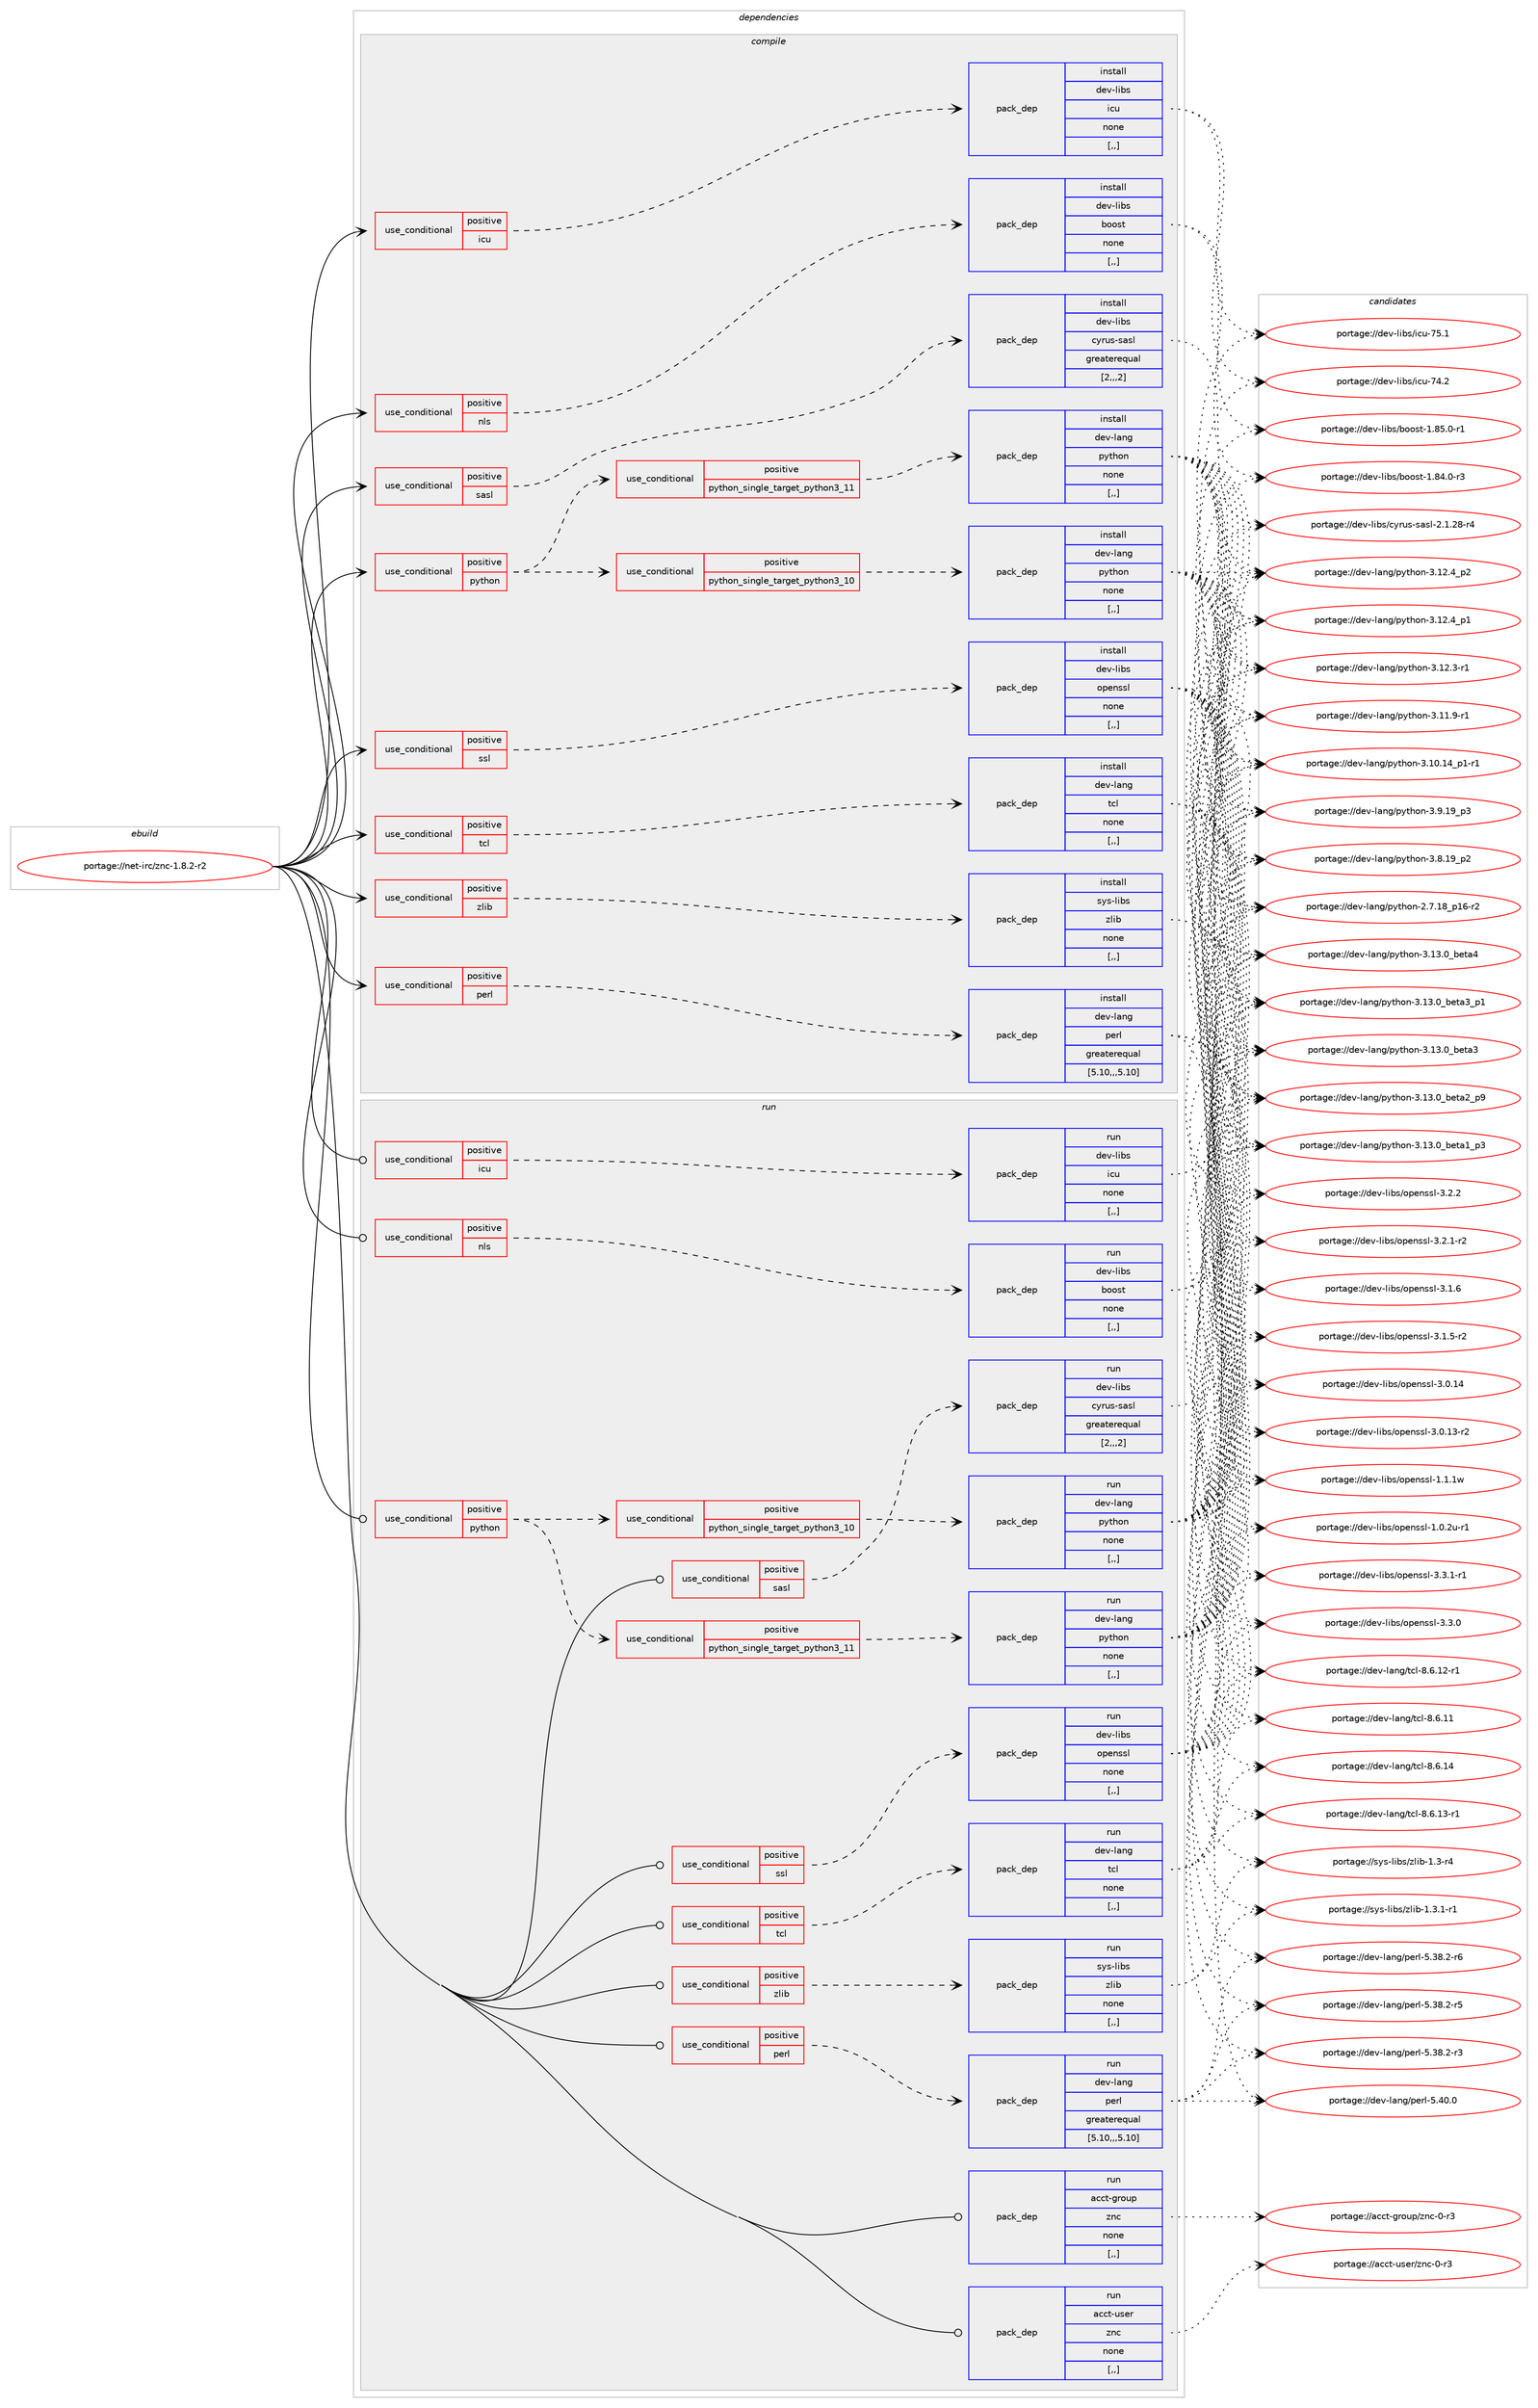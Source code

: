 digraph prolog {

# *************
# Graph options
# *************

newrank=true;
concentrate=true;
compound=true;
graph [rankdir=LR,fontname=Helvetica,fontsize=10,ranksep=1.5];#, ranksep=2.5, nodesep=0.2];
edge  [arrowhead=vee];
node  [fontname=Helvetica,fontsize=10];

# **********
# The ebuild
# **********

subgraph cluster_leftcol {
color=gray;
label=<<i>ebuild</i>>;
id [label="portage://net-irc/znc-1.8.2-r2", color=red, width=4, href="../net-irc/znc-1.8.2-r2.svg"];
}

# ****************
# The dependencies
# ****************

subgraph cluster_midcol {
color=gray;
label=<<i>dependencies</i>>;
subgraph cluster_compile {
fillcolor="#eeeeee";
style=filled;
label=<<i>compile</i>>;
subgraph cond93128 {
dependency357568 [label=<<TABLE BORDER="0" CELLBORDER="1" CELLSPACING="0" CELLPADDING="4"><TR><TD ROWSPAN="3" CELLPADDING="10">use_conditional</TD></TR><TR><TD>positive</TD></TR><TR><TD>icu</TD></TR></TABLE>>, shape=none, color=red];
subgraph pack261799 {
dependency357569 [label=<<TABLE BORDER="0" CELLBORDER="1" CELLSPACING="0" CELLPADDING="4" WIDTH="220"><TR><TD ROWSPAN="6" CELLPADDING="30">pack_dep</TD></TR><TR><TD WIDTH="110">install</TD></TR><TR><TD>dev-libs</TD></TR><TR><TD>icu</TD></TR><TR><TD>none</TD></TR><TR><TD>[,,]</TD></TR></TABLE>>, shape=none, color=blue];
}
dependency357568:e -> dependency357569:w [weight=20,style="dashed",arrowhead="vee"];
}
id:e -> dependency357568:w [weight=20,style="solid",arrowhead="vee"];
subgraph cond93129 {
dependency357570 [label=<<TABLE BORDER="0" CELLBORDER="1" CELLSPACING="0" CELLPADDING="4"><TR><TD ROWSPAN="3" CELLPADDING="10">use_conditional</TD></TR><TR><TD>positive</TD></TR><TR><TD>nls</TD></TR></TABLE>>, shape=none, color=red];
subgraph pack261800 {
dependency357571 [label=<<TABLE BORDER="0" CELLBORDER="1" CELLSPACING="0" CELLPADDING="4" WIDTH="220"><TR><TD ROWSPAN="6" CELLPADDING="30">pack_dep</TD></TR><TR><TD WIDTH="110">install</TD></TR><TR><TD>dev-libs</TD></TR><TR><TD>boost</TD></TR><TR><TD>none</TD></TR><TR><TD>[,,]</TD></TR></TABLE>>, shape=none, color=blue];
}
dependency357570:e -> dependency357571:w [weight=20,style="dashed",arrowhead="vee"];
}
id:e -> dependency357570:w [weight=20,style="solid",arrowhead="vee"];
subgraph cond93130 {
dependency357572 [label=<<TABLE BORDER="0" CELLBORDER="1" CELLSPACING="0" CELLPADDING="4"><TR><TD ROWSPAN="3" CELLPADDING="10">use_conditional</TD></TR><TR><TD>positive</TD></TR><TR><TD>perl</TD></TR></TABLE>>, shape=none, color=red];
subgraph pack261801 {
dependency357573 [label=<<TABLE BORDER="0" CELLBORDER="1" CELLSPACING="0" CELLPADDING="4" WIDTH="220"><TR><TD ROWSPAN="6" CELLPADDING="30">pack_dep</TD></TR><TR><TD WIDTH="110">install</TD></TR><TR><TD>dev-lang</TD></TR><TR><TD>perl</TD></TR><TR><TD>greaterequal</TD></TR><TR><TD>[5.10,,,5.10]</TD></TR></TABLE>>, shape=none, color=blue];
}
dependency357572:e -> dependency357573:w [weight=20,style="dashed",arrowhead="vee"];
}
id:e -> dependency357572:w [weight=20,style="solid",arrowhead="vee"];
subgraph cond93131 {
dependency357574 [label=<<TABLE BORDER="0" CELLBORDER="1" CELLSPACING="0" CELLPADDING="4"><TR><TD ROWSPAN="3" CELLPADDING="10">use_conditional</TD></TR><TR><TD>positive</TD></TR><TR><TD>python</TD></TR></TABLE>>, shape=none, color=red];
subgraph cond93132 {
dependency357575 [label=<<TABLE BORDER="0" CELLBORDER="1" CELLSPACING="0" CELLPADDING="4"><TR><TD ROWSPAN="3" CELLPADDING="10">use_conditional</TD></TR><TR><TD>positive</TD></TR><TR><TD>python_single_target_python3_10</TD></TR></TABLE>>, shape=none, color=red];
subgraph pack261802 {
dependency357576 [label=<<TABLE BORDER="0" CELLBORDER="1" CELLSPACING="0" CELLPADDING="4" WIDTH="220"><TR><TD ROWSPAN="6" CELLPADDING="30">pack_dep</TD></TR><TR><TD WIDTH="110">install</TD></TR><TR><TD>dev-lang</TD></TR><TR><TD>python</TD></TR><TR><TD>none</TD></TR><TR><TD>[,,]</TD></TR></TABLE>>, shape=none, color=blue];
}
dependency357575:e -> dependency357576:w [weight=20,style="dashed",arrowhead="vee"];
}
dependency357574:e -> dependency357575:w [weight=20,style="dashed",arrowhead="vee"];
subgraph cond93133 {
dependency357577 [label=<<TABLE BORDER="0" CELLBORDER="1" CELLSPACING="0" CELLPADDING="4"><TR><TD ROWSPAN="3" CELLPADDING="10">use_conditional</TD></TR><TR><TD>positive</TD></TR><TR><TD>python_single_target_python3_11</TD></TR></TABLE>>, shape=none, color=red];
subgraph pack261803 {
dependency357578 [label=<<TABLE BORDER="0" CELLBORDER="1" CELLSPACING="0" CELLPADDING="4" WIDTH="220"><TR><TD ROWSPAN="6" CELLPADDING="30">pack_dep</TD></TR><TR><TD WIDTH="110">install</TD></TR><TR><TD>dev-lang</TD></TR><TR><TD>python</TD></TR><TR><TD>none</TD></TR><TR><TD>[,,]</TD></TR></TABLE>>, shape=none, color=blue];
}
dependency357577:e -> dependency357578:w [weight=20,style="dashed",arrowhead="vee"];
}
dependency357574:e -> dependency357577:w [weight=20,style="dashed",arrowhead="vee"];
}
id:e -> dependency357574:w [weight=20,style="solid",arrowhead="vee"];
subgraph cond93134 {
dependency357579 [label=<<TABLE BORDER="0" CELLBORDER="1" CELLSPACING="0" CELLPADDING="4"><TR><TD ROWSPAN="3" CELLPADDING="10">use_conditional</TD></TR><TR><TD>positive</TD></TR><TR><TD>sasl</TD></TR></TABLE>>, shape=none, color=red];
subgraph pack261804 {
dependency357580 [label=<<TABLE BORDER="0" CELLBORDER="1" CELLSPACING="0" CELLPADDING="4" WIDTH="220"><TR><TD ROWSPAN="6" CELLPADDING="30">pack_dep</TD></TR><TR><TD WIDTH="110">install</TD></TR><TR><TD>dev-libs</TD></TR><TR><TD>cyrus-sasl</TD></TR><TR><TD>greaterequal</TD></TR><TR><TD>[2,,,2]</TD></TR></TABLE>>, shape=none, color=blue];
}
dependency357579:e -> dependency357580:w [weight=20,style="dashed",arrowhead="vee"];
}
id:e -> dependency357579:w [weight=20,style="solid",arrowhead="vee"];
subgraph cond93135 {
dependency357581 [label=<<TABLE BORDER="0" CELLBORDER="1" CELLSPACING="0" CELLPADDING="4"><TR><TD ROWSPAN="3" CELLPADDING="10">use_conditional</TD></TR><TR><TD>positive</TD></TR><TR><TD>ssl</TD></TR></TABLE>>, shape=none, color=red];
subgraph pack261805 {
dependency357582 [label=<<TABLE BORDER="0" CELLBORDER="1" CELLSPACING="0" CELLPADDING="4" WIDTH="220"><TR><TD ROWSPAN="6" CELLPADDING="30">pack_dep</TD></TR><TR><TD WIDTH="110">install</TD></TR><TR><TD>dev-libs</TD></TR><TR><TD>openssl</TD></TR><TR><TD>none</TD></TR><TR><TD>[,,]</TD></TR></TABLE>>, shape=none, color=blue];
}
dependency357581:e -> dependency357582:w [weight=20,style="dashed",arrowhead="vee"];
}
id:e -> dependency357581:w [weight=20,style="solid",arrowhead="vee"];
subgraph cond93136 {
dependency357583 [label=<<TABLE BORDER="0" CELLBORDER="1" CELLSPACING="0" CELLPADDING="4"><TR><TD ROWSPAN="3" CELLPADDING="10">use_conditional</TD></TR><TR><TD>positive</TD></TR><TR><TD>tcl</TD></TR></TABLE>>, shape=none, color=red];
subgraph pack261806 {
dependency357584 [label=<<TABLE BORDER="0" CELLBORDER="1" CELLSPACING="0" CELLPADDING="4" WIDTH="220"><TR><TD ROWSPAN="6" CELLPADDING="30">pack_dep</TD></TR><TR><TD WIDTH="110">install</TD></TR><TR><TD>dev-lang</TD></TR><TR><TD>tcl</TD></TR><TR><TD>none</TD></TR><TR><TD>[,,]</TD></TR></TABLE>>, shape=none, color=blue];
}
dependency357583:e -> dependency357584:w [weight=20,style="dashed",arrowhead="vee"];
}
id:e -> dependency357583:w [weight=20,style="solid",arrowhead="vee"];
subgraph cond93137 {
dependency357585 [label=<<TABLE BORDER="0" CELLBORDER="1" CELLSPACING="0" CELLPADDING="4"><TR><TD ROWSPAN="3" CELLPADDING="10">use_conditional</TD></TR><TR><TD>positive</TD></TR><TR><TD>zlib</TD></TR></TABLE>>, shape=none, color=red];
subgraph pack261807 {
dependency357586 [label=<<TABLE BORDER="0" CELLBORDER="1" CELLSPACING="0" CELLPADDING="4" WIDTH="220"><TR><TD ROWSPAN="6" CELLPADDING="30">pack_dep</TD></TR><TR><TD WIDTH="110">install</TD></TR><TR><TD>sys-libs</TD></TR><TR><TD>zlib</TD></TR><TR><TD>none</TD></TR><TR><TD>[,,]</TD></TR></TABLE>>, shape=none, color=blue];
}
dependency357585:e -> dependency357586:w [weight=20,style="dashed",arrowhead="vee"];
}
id:e -> dependency357585:w [weight=20,style="solid",arrowhead="vee"];
}
subgraph cluster_compileandrun {
fillcolor="#eeeeee";
style=filled;
label=<<i>compile and run</i>>;
}
subgraph cluster_run {
fillcolor="#eeeeee";
style=filled;
label=<<i>run</i>>;
subgraph cond93138 {
dependency357587 [label=<<TABLE BORDER="0" CELLBORDER="1" CELLSPACING="0" CELLPADDING="4"><TR><TD ROWSPAN="3" CELLPADDING="10">use_conditional</TD></TR><TR><TD>positive</TD></TR><TR><TD>icu</TD></TR></TABLE>>, shape=none, color=red];
subgraph pack261808 {
dependency357588 [label=<<TABLE BORDER="0" CELLBORDER="1" CELLSPACING="0" CELLPADDING="4" WIDTH="220"><TR><TD ROWSPAN="6" CELLPADDING="30">pack_dep</TD></TR><TR><TD WIDTH="110">run</TD></TR><TR><TD>dev-libs</TD></TR><TR><TD>icu</TD></TR><TR><TD>none</TD></TR><TR><TD>[,,]</TD></TR></TABLE>>, shape=none, color=blue];
}
dependency357587:e -> dependency357588:w [weight=20,style="dashed",arrowhead="vee"];
}
id:e -> dependency357587:w [weight=20,style="solid",arrowhead="odot"];
subgraph cond93139 {
dependency357589 [label=<<TABLE BORDER="0" CELLBORDER="1" CELLSPACING="0" CELLPADDING="4"><TR><TD ROWSPAN="3" CELLPADDING="10">use_conditional</TD></TR><TR><TD>positive</TD></TR><TR><TD>nls</TD></TR></TABLE>>, shape=none, color=red];
subgraph pack261809 {
dependency357590 [label=<<TABLE BORDER="0" CELLBORDER="1" CELLSPACING="0" CELLPADDING="4" WIDTH="220"><TR><TD ROWSPAN="6" CELLPADDING="30">pack_dep</TD></TR><TR><TD WIDTH="110">run</TD></TR><TR><TD>dev-libs</TD></TR><TR><TD>boost</TD></TR><TR><TD>none</TD></TR><TR><TD>[,,]</TD></TR></TABLE>>, shape=none, color=blue];
}
dependency357589:e -> dependency357590:w [weight=20,style="dashed",arrowhead="vee"];
}
id:e -> dependency357589:w [weight=20,style="solid",arrowhead="odot"];
subgraph cond93140 {
dependency357591 [label=<<TABLE BORDER="0" CELLBORDER="1" CELLSPACING="0" CELLPADDING="4"><TR><TD ROWSPAN="3" CELLPADDING="10">use_conditional</TD></TR><TR><TD>positive</TD></TR><TR><TD>perl</TD></TR></TABLE>>, shape=none, color=red];
subgraph pack261810 {
dependency357592 [label=<<TABLE BORDER="0" CELLBORDER="1" CELLSPACING="0" CELLPADDING="4" WIDTH="220"><TR><TD ROWSPAN="6" CELLPADDING="30">pack_dep</TD></TR><TR><TD WIDTH="110">run</TD></TR><TR><TD>dev-lang</TD></TR><TR><TD>perl</TD></TR><TR><TD>greaterequal</TD></TR><TR><TD>[5.10,,,5.10]</TD></TR></TABLE>>, shape=none, color=blue];
}
dependency357591:e -> dependency357592:w [weight=20,style="dashed",arrowhead="vee"];
}
id:e -> dependency357591:w [weight=20,style="solid",arrowhead="odot"];
subgraph cond93141 {
dependency357593 [label=<<TABLE BORDER="0" CELLBORDER="1" CELLSPACING="0" CELLPADDING="4"><TR><TD ROWSPAN="3" CELLPADDING="10">use_conditional</TD></TR><TR><TD>positive</TD></TR><TR><TD>python</TD></TR></TABLE>>, shape=none, color=red];
subgraph cond93142 {
dependency357594 [label=<<TABLE BORDER="0" CELLBORDER="1" CELLSPACING="0" CELLPADDING="4"><TR><TD ROWSPAN="3" CELLPADDING="10">use_conditional</TD></TR><TR><TD>positive</TD></TR><TR><TD>python_single_target_python3_10</TD></TR></TABLE>>, shape=none, color=red];
subgraph pack261811 {
dependency357595 [label=<<TABLE BORDER="0" CELLBORDER="1" CELLSPACING="0" CELLPADDING="4" WIDTH="220"><TR><TD ROWSPAN="6" CELLPADDING="30">pack_dep</TD></TR><TR><TD WIDTH="110">run</TD></TR><TR><TD>dev-lang</TD></TR><TR><TD>python</TD></TR><TR><TD>none</TD></TR><TR><TD>[,,]</TD></TR></TABLE>>, shape=none, color=blue];
}
dependency357594:e -> dependency357595:w [weight=20,style="dashed",arrowhead="vee"];
}
dependency357593:e -> dependency357594:w [weight=20,style="dashed",arrowhead="vee"];
subgraph cond93143 {
dependency357596 [label=<<TABLE BORDER="0" CELLBORDER="1" CELLSPACING="0" CELLPADDING="4"><TR><TD ROWSPAN="3" CELLPADDING="10">use_conditional</TD></TR><TR><TD>positive</TD></TR><TR><TD>python_single_target_python3_11</TD></TR></TABLE>>, shape=none, color=red];
subgraph pack261812 {
dependency357597 [label=<<TABLE BORDER="0" CELLBORDER="1" CELLSPACING="0" CELLPADDING="4" WIDTH="220"><TR><TD ROWSPAN="6" CELLPADDING="30">pack_dep</TD></TR><TR><TD WIDTH="110">run</TD></TR><TR><TD>dev-lang</TD></TR><TR><TD>python</TD></TR><TR><TD>none</TD></TR><TR><TD>[,,]</TD></TR></TABLE>>, shape=none, color=blue];
}
dependency357596:e -> dependency357597:w [weight=20,style="dashed",arrowhead="vee"];
}
dependency357593:e -> dependency357596:w [weight=20,style="dashed",arrowhead="vee"];
}
id:e -> dependency357593:w [weight=20,style="solid",arrowhead="odot"];
subgraph cond93144 {
dependency357598 [label=<<TABLE BORDER="0" CELLBORDER="1" CELLSPACING="0" CELLPADDING="4"><TR><TD ROWSPAN="3" CELLPADDING="10">use_conditional</TD></TR><TR><TD>positive</TD></TR><TR><TD>sasl</TD></TR></TABLE>>, shape=none, color=red];
subgraph pack261813 {
dependency357599 [label=<<TABLE BORDER="0" CELLBORDER="1" CELLSPACING="0" CELLPADDING="4" WIDTH="220"><TR><TD ROWSPAN="6" CELLPADDING="30">pack_dep</TD></TR><TR><TD WIDTH="110">run</TD></TR><TR><TD>dev-libs</TD></TR><TR><TD>cyrus-sasl</TD></TR><TR><TD>greaterequal</TD></TR><TR><TD>[2,,,2]</TD></TR></TABLE>>, shape=none, color=blue];
}
dependency357598:e -> dependency357599:w [weight=20,style="dashed",arrowhead="vee"];
}
id:e -> dependency357598:w [weight=20,style="solid",arrowhead="odot"];
subgraph cond93145 {
dependency357600 [label=<<TABLE BORDER="0" CELLBORDER="1" CELLSPACING="0" CELLPADDING="4"><TR><TD ROWSPAN="3" CELLPADDING="10">use_conditional</TD></TR><TR><TD>positive</TD></TR><TR><TD>ssl</TD></TR></TABLE>>, shape=none, color=red];
subgraph pack261814 {
dependency357601 [label=<<TABLE BORDER="0" CELLBORDER="1" CELLSPACING="0" CELLPADDING="4" WIDTH="220"><TR><TD ROWSPAN="6" CELLPADDING="30">pack_dep</TD></TR><TR><TD WIDTH="110">run</TD></TR><TR><TD>dev-libs</TD></TR><TR><TD>openssl</TD></TR><TR><TD>none</TD></TR><TR><TD>[,,]</TD></TR></TABLE>>, shape=none, color=blue];
}
dependency357600:e -> dependency357601:w [weight=20,style="dashed",arrowhead="vee"];
}
id:e -> dependency357600:w [weight=20,style="solid",arrowhead="odot"];
subgraph cond93146 {
dependency357602 [label=<<TABLE BORDER="0" CELLBORDER="1" CELLSPACING="0" CELLPADDING="4"><TR><TD ROWSPAN="3" CELLPADDING="10">use_conditional</TD></TR><TR><TD>positive</TD></TR><TR><TD>tcl</TD></TR></TABLE>>, shape=none, color=red];
subgraph pack261815 {
dependency357603 [label=<<TABLE BORDER="0" CELLBORDER="1" CELLSPACING="0" CELLPADDING="4" WIDTH="220"><TR><TD ROWSPAN="6" CELLPADDING="30">pack_dep</TD></TR><TR><TD WIDTH="110">run</TD></TR><TR><TD>dev-lang</TD></TR><TR><TD>tcl</TD></TR><TR><TD>none</TD></TR><TR><TD>[,,]</TD></TR></TABLE>>, shape=none, color=blue];
}
dependency357602:e -> dependency357603:w [weight=20,style="dashed",arrowhead="vee"];
}
id:e -> dependency357602:w [weight=20,style="solid",arrowhead="odot"];
subgraph cond93147 {
dependency357604 [label=<<TABLE BORDER="0" CELLBORDER="1" CELLSPACING="0" CELLPADDING="4"><TR><TD ROWSPAN="3" CELLPADDING="10">use_conditional</TD></TR><TR><TD>positive</TD></TR><TR><TD>zlib</TD></TR></TABLE>>, shape=none, color=red];
subgraph pack261816 {
dependency357605 [label=<<TABLE BORDER="0" CELLBORDER="1" CELLSPACING="0" CELLPADDING="4" WIDTH="220"><TR><TD ROWSPAN="6" CELLPADDING="30">pack_dep</TD></TR><TR><TD WIDTH="110">run</TD></TR><TR><TD>sys-libs</TD></TR><TR><TD>zlib</TD></TR><TR><TD>none</TD></TR><TR><TD>[,,]</TD></TR></TABLE>>, shape=none, color=blue];
}
dependency357604:e -> dependency357605:w [weight=20,style="dashed",arrowhead="vee"];
}
id:e -> dependency357604:w [weight=20,style="solid",arrowhead="odot"];
subgraph pack261817 {
dependency357606 [label=<<TABLE BORDER="0" CELLBORDER="1" CELLSPACING="0" CELLPADDING="4" WIDTH="220"><TR><TD ROWSPAN="6" CELLPADDING="30">pack_dep</TD></TR><TR><TD WIDTH="110">run</TD></TR><TR><TD>acct-group</TD></TR><TR><TD>znc</TD></TR><TR><TD>none</TD></TR><TR><TD>[,,]</TD></TR></TABLE>>, shape=none, color=blue];
}
id:e -> dependency357606:w [weight=20,style="solid",arrowhead="odot"];
subgraph pack261818 {
dependency357607 [label=<<TABLE BORDER="0" CELLBORDER="1" CELLSPACING="0" CELLPADDING="4" WIDTH="220"><TR><TD ROWSPAN="6" CELLPADDING="30">pack_dep</TD></TR><TR><TD WIDTH="110">run</TD></TR><TR><TD>acct-user</TD></TR><TR><TD>znc</TD></TR><TR><TD>none</TD></TR><TR><TD>[,,]</TD></TR></TABLE>>, shape=none, color=blue];
}
id:e -> dependency357607:w [weight=20,style="solid",arrowhead="odot"];
}
}

# **************
# The candidates
# **************

subgraph cluster_choices {
rank=same;
color=gray;
label=<<i>candidates</i>>;

subgraph choice261799 {
color=black;
nodesep=1;
choice100101118451081059811547105991174555534649 [label="portage://dev-libs/icu-75.1", color=red, width=4,href="../dev-libs/icu-75.1.svg"];
choice100101118451081059811547105991174555524650 [label="portage://dev-libs/icu-74.2", color=red, width=4,href="../dev-libs/icu-74.2.svg"];
dependency357569:e -> choice100101118451081059811547105991174555534649:w [style=dotted,weight="100"];
dependency357569:e -> choice100101118451081059811547105991174555524650:w [style=dotted,weight="100"];
}
subgraph choice261800 {
color=black;
nodesep=1;
choice10010111845108105981154798111111115116454946565346484511449 [label="portage://dev-libs/boost-1.85.0-r1", color=red, width=4,href="../dev-libs/boost-1.85.0-r1.svg"];
choice10010111845108105981154798111111115116454946565246484511451 [label="portage://dev-libs/boost-1.84.0-r3", color=red, width=4,href="../dev-libs/boost-1.84.0-r3.svg"];
dependency357571:e -> choice10010111845108105981154798111111115116454946565346484511449:w [style=dotted,weight="100"];
dependency357571:e -> choice10010111845108105981154798111111115116454946565246484511451:w [style=dotted,weight="100"];
}
subgraph choice261801 {
color=black;
nodesep=1;
choice10010111845108971101034711210111410845534652484648 [label="portage://dev-lang/perl-5.40.0", color=red, width=4,href="../dev-lang/perl-5.40.0.svg"];
choice100101118451089711010347112101114108455346515646504511454 [label="portage://dev-lang/perl-5.38.2-r6", color=red, width=4,href="../dev-lang/perl-5.38.2-r6.svg"];
choice100101118451089711010347112101114108455346515646504511453 [label="portage://dev-lang/perl-5.38.2-r5", color=red, width=4,href="../dev-lang/perl-5.38.2-r5.svg"];
choice100101118451089711010347112101114108455346515646504511451 [label="portage://dev-lang/perl-5.38.2-r3", color=red, width=4,href="../dev-lang/perl-5.38.2-r3.svg"];
dependency357573:e -> choice10010111845108971101034711210111410845534652484648:w [style=dotted,weight="100"];
dependency357573:e -> choice100101118451089711010347112101114108455346515646504511454:w [style=dotted,weight="100"];
dependency357573:e -> choice100101118451089711010347112101114108455346515646504511453:w [style=dotted,weight="100"];
dependency357573:e -> choice100101118451089711010347112101114108455346515646504511451:w [style=dotted,weight="100"];
}
subgraph choice261802 {
color=black;
nodesep=1;
choice1001011184510897110103471121211161041111104551464951464895981011169752 [label="portage://dev-lang/python-3.13.0_beta4", color=red, width=4,href="../dev-lang/python-3.13.0_beta4.svg"];
choice10010111845108971101034711212111610411111045514649514648959810111697519511249 [label="portage://dev-lang/python-3.13.0_beta3_p1", color=red, width=4,href="../dev-lang/python-3.13.0_beta3_p1.svg"];
choice1001011184510897110103471121211161041111104551464951464895981011169751 [label="portage://dev-lang/python-3.13.0_beta3", color=red, width=4,href="../dev-lang/python-3.13.0_beta3.svg"];
choice10010111845108971101034711212111610411111045514649514648959810111697509511257 [label="portage://dev-lang/python-3.13.0_beta2_p9", color=red, width=4,href="../dev-lang/python-3.13.0_beta2_p9.svg"];
choice10010111845108971101034711212111610411111045514649514648959810111697499511251 [label="portage://dev-lang/python-3.13.0_beta1_p3", color=red, width=4,href="../dev-lang/python-3.13.0_beta1_p3.svg"];
choice100101118451089711010347112121116104111110455146495046529511250 [label="portage://dev-lang/python-3.12.4_p2", color=red, width=4,href="../dev-lang/python-3.12.4_p2.svg"];
choice100101118451089711010347112121116104111110455146495046529511249 [label="portage://dev-lang/python-3.12.4_p1", color=red, width=4,href="../dev-lang/python-3.12.4_p1.svg"];
choice100101118451089711010347112121116104111110455146495046514511449 [label="portage://dev-lang/python-3.12.3-r1", color=red, width=4,href="../dev-lang/python-3.12.3-r1.svg"];
choice100101118451089711010347112121116104111110455146494946574511449 [label="portage://dev-lang/python-3.11.9-r1", color=red, width=4,href="../dev-lang/python-3.11.9-r1.svg"];
choice100101118451089711010347112121116104111110455146494846495295112494511449 [label="portage://dev-lang/python-3.10.14_p1-r1", color=red, width=4,href="../dev-lang/python-3.10.14_p1-r1.svg"];
choice100101118451089711010347112121116104111110455146574649579511251 [label="portage://dev-lang/python-3.9.19_p3", color=red, width=4,href="../dev-lang/python-3.9.19_p3.svg"];
choice100101118451089711010347112121116104111110455146564649579511250 [label="portage://dev-lang/python-3.8.19_p2", color=red, width=4,href="../dev-lang/python-3.8.19_p2.svg"];
choice100101118451089711010347112121116104111110455046554649569511249544511450 [label="portage://dev-lang/python-2.7.18_p16-r2", color=red, width=4,href="../dev-lang/python-2.7.18_p16-r2.svg"];
dependency357576:e -> choice1001011184510897110103471121211161041111104551464951464895981011169752:w [style=dotted,weight="100"];
dependency357576:e -> choice10010111845108971101034711212111610411111045514649514648959810111697519511249:w [style=dotted,weight="100"];
dependency357576:e -> choice1001011184510897110103471121211161041111104551464951464895981011169751:w [style=dotted,weight="100"];
dependency357576:e -> choice10010111845108971101034711212111610411111045514649514648959810111697509511257:w [style=dotted,weight="100"];
dependency357576:e -> choice10010111845108971101034711212111610411111045514649514648959810111697499511251:w [style=dotted,weight="100"];
dependency357576:e -> choice100101118451089711010347112121116104111110455146495046529511250:w [style=dotted,weight="100"];
dependency357576:e -> choice100101118451089711010347112121116104111110455146495046529511249:w [style=dotted,weight="100"];
dependency357576:e -> choice100101118451089711010347112121116104111110455146495046514511449:w [style=dotted,weight="100"];
dependency357576:e -> choice100101118451089711010347112121116104111110455146494946574511449:w [style=dotted,weight="100"];
dependency357576:e -> choice100101118451089711010347112121116104111110455146494846495295112494511449:w [style=dotted,weight="100"];
dependency357576:e -> choice100101118451089711010347112121116104111110455146574649579511251:w [style=dotted,weight="100"];
dependency357576:e -> choice100101118451089711010347112121116104111110455146564649579511250:w [style=dotted,weight="100"];
dependency357576:e -> choice100101118451089711010347112121116104111110455046554649569511249544511450:w [style=dotted,weight="100"];
}
subgraph choice261803 {
color=black;
nodesep=1;
choice1001011184510897110103471121211161041111104551464951464895981011169752 [label="portage://dev-lang/python-3.13.0_beta4", color=red, width=4,href="../dev-lang/python-3.13.0_beta4.svg"];
choice10010111845108971101034711212111610411111045514649514648959810111697519511249 [label="portage://dev-lang/python-3.13.0_beta3_p1", color=red, width=4,href="../dev-lang/python-3.13.0_beta3_p1.svg"];
choice1001011184510897110103471121211161041111104551464951464895981011169751 [label="portage://dev-lang/python-3.13.0_beta3", color=red, width=4,href="../dev-lang/python-3.13.0_beta3.svg"];
choice10010111845108971101034711212111610411111045514649514648959810111697509511257 [label="portage://dev-lang/python-3.13.0_beta2_p9", color=red, width=4,href="../dev-lang/python-3.13.0_beta2_p9.svg"];
choice10010111845108971101034711212111610411111045514649514648959810111697499511251 [label="portage://dev-lang/python-3.13.0_beta1_p3", color=red, width=4,href="../dev-lang/python-3.13.0_beta1_p3.svg"];
choice100101118451089711010347112121116104111110455146495046529511250 [label="portage://dev-lang/python-3.12.4_p2", color=red, width=4,href="../dev-lang/python-3.12.4_p2.svg"];
choice100101118451089711010347112121116104111110455146495046529511249 [label="portage://dev-lang/python-3.12.4_p1", color=red, width=4,href="../dev-lang/python-3.12.4_p1.svg"];
choice100101118451089711010347112121116104111110455146495046514511449 [label="portage://dev-lang/python-3.12.3-r1", color=red, width=4,href="../dev-lang/python-3.12.3-r1.svg"];
choice100101118451089711010347112121116104111110455146494946574511449 [label="portage://dev-lang/python-3.11.9-r1", color=red, width=4,href="../dev-lang/python-3.11.9-r1.svg"];
choice100101118451089711010347112121116104111110455146494846495295112494511449 [label="portage://dev-lang/python-3.10.14_p1-r1", color=red, width=4,href="../dev-lang/python-3.10.14_p1-r1.svg"];
choice100101118451089711010347112121116104111110455146574649579511251 [label="portage://dev-lang/python-3.9.19_p3", color=red, width=4,href="../dev-lang/python-3.9.19_p3.svg"];
choice100101118451089711010347112121116104111110455146564649579511250 [label="portage://dev-lang/python-3.8.19_p2", color=red, width=4,href="../dev-lang/python-3.8.19_p2.svg"];
choice100101118451089711010347112121116104111110455046554649569511249544511450 [label="portage://dev-lang/python-2.7.18_p16-r2", color=red, width=4,href="../dev-lang/python-2.7.18_p16-r2.svg"];
dependency357578:e -> choice1001011184510897110103471121211161041111104551464951464895981011169752:w [style=dotted,weight="100"];
dependency357578:e -> choice10010111845108971101034711212111610411111045514649514648959810111697519511249:w [style=dotted,weight="100"];
dependency357578:e -> choice1001011184510897110103471121211161041111104551464951464895981011169751:w [style=dotted,weight="100"];
dependency357578:e -> choice10010111845108971101034711212111610411111045514649514648959810111697509511257:w [style=dotted,weight="100"];
dependency357578:e -> choice10010111845108971101034711212111610411111045514649514648959810111697499511251:w [style=dotted,weight="100"];
dependency357578:e -> choice100101118451089711010347112121116104111110455146495046529511250:w [style=dotted,weight="100"];
dependency357578:e -> choice100101118451089711010347112121116104111110455146495046529511249:w [style=dotted,weight="100"];
dependency357578:e -> choice100101118451089711010347112121116104111110455146495046514511449:w [style=dotted,weight="100"];
dependency357578:e -> choice100101118451089711010347112121116104111110455146494946574511449:w [style=dotted,weight="100"];
dependency357578:e -> choice100101118451089711010347112121116104111110455146494846495295112494511449:w [style=dotted,weight="100"];
dependency357578:e -> choice100101118451089711010347112121116104111110455146574649579511251:w [style=dotted,weight="100"];
dependency357578:e -> choice100101118451089711010347112121116104111110455146564649579511250:w [style=dotted,weight="100"];
dependency357578:e -> choice100101118451089711010347112121116104111110455046554649569511249544511450:w [style=dotted,weight="100"];
}
subgraph choice261804 {
color=black;
nodesep=1;
choice100101118451081059811547991211141171154511597115108455046494650564511452 [label="portage://dev-libs/cyrus-sasl-2.1.28-r4", color=red, width=4,href="../dev-libs/cyrus-sasl-2.1.28-r4.svg"];
dependency357580:e -> choice100101118451081059811547991211141171154511597115108455046494650564511452:w [style=dotted,weight="100"];
}
subgraph choice261805 {
color=black;
nodesep=1;
choice1001011184510810598115471111121011101151151084551465146494511449 [label="portage://dev-libs/openssl-3.3.1-r1", color=red, width=4,href="../dev-libs/openssl-3.3.1-r1.svg"];
choice100101118451081059811547111112101110115115108455146514648 [label="portage://dev-libs/openssl-3.3.0", color=red, width=4,href="../dev-libs/openssl-3.3.0.svg"];
choice100101118451081059811547111112101110115115108455146504650 [label="portage://dev-libs/openssl-3.2.2", color=red, width=4,href="../dev-libs/openssl-3.2.2.svg"];
choice1001011184510810598115471111121011101151151084551465046494511450 [label="portage://dev-libs/openssl-3.2.1-r2", color=red, width=4,href="../dev-libs/openssl-3.2.1-r2.svg"];
choice100101118451081059811547111112101110115115108455146494654 [label="portage://dev-libs/openssl-3.1.6", color=red, width=4,href="../dev-libs/openssl-3.1.6.svg"];
choice1001011184510810598115471111121011101151151084551464946534511450 [label="portage://dev-libs/openssl-3.1.5-r2", color=red, width=4,href="../dev-libs/openssl-3.1.5-r2.svg"];
choice10010111845108105981154711111210111011511510845514648464952 [label="portage://dev-libs/openssl-3.0.14", color=red, width=4,href="../dev-libs/openssl-3.0.14.svg"];
choice100101118451081059811547111112101110115115108455146484649514511450 [label="portage://dev-libs/openssl-3.0.13-r2", color=red, width=4,href="../dev-libs/openssl-3.0.13-r2.svg"];
choice100101118451081059811547111112101110115115108454946494649119 [label="portage://dev-libs/openssl-1.1.1w", color=red, width=4,href="../dev-libs/openssl-1.1.1w.svg"];
choice1001011184510810598115471111121011101151151084549464846501174511449 [label="portage://dev-libs/openssl-1.0.2u-r1", color=red, width=4,href="../dev-libs/openssl-1.0.2u-r1.svg"];
dependency357582:e -> choice1001011184510810598115471111121011101151151084551465146494511449:w [style=dotted,weight="100"];
dependency357582:e -> choice100101118451081059811547111112101110115115108455146514648:w [style=dotted,weight="100"];
dependency357582:e -> choice100101118451081059811547111112101110115115108455146504650:w [style=dotted,weight="100"];
dependency357582:e -> choice1001011184510810598115471111121011101151151084551465046494511450:w [style=dotted,weight="100"];
dependency357582:e -> choice100101118451081059811547111112101110115115108455146494654:w [style=dotted,weight="100"];
dependency357582:e -> choice1001011184510810598115471111121011101151151084551464946534511450:w [style=dotted,weight="100"];
dependency357582:e -> choice10010111845108105981154711111210111011511510845514648464952:w [style=dotted,weight="100"];
dependency357582:e -> choice100101118451081059811547111112101110115115108455146484649514511450:w [style=dotted,weight="100"];
dependency357582:e -> choice100101118451081059811547111112101110115115108454946494649119:w [style=dotted,weight="100"];
dependency357582:e -> choice1001011184510810598115471111121011101151151084549464846501174511449:w [style=dotted,weight="100"];
}
subgraph choice261806 {
color=black;
nodesep=1;
choice1001011184510897110103471169910845564654464952 [label="portage://dev-lang/tcl-8.6.14", color=red, width=4,href="../dev-lang/tcl-8.6.14.svg"];
choice10010111845108971101034711699108455646544649514511449 [label="portage://dev-lang/tcl-8.6.13-r1", color=red, width=4,href="../dev-lang/tcl-8.6.13-r1.svg"];
choice10010111845108971101034711699108455646544649504511449 [label="portage://dev-lang/tcl-8.6.12-r1", color=red, width=4,href="../dev-lang/tcl-8.6.12-r1.svg"];
choice1001011184510897110103471169910845564654464949 [label="portage://dev-lang/tcl-8.6.11", color=red, width=4,href="../dev-lang/tcl-8.6.11.svg"];
dependency357584:e -> choice1001011184510897110103471169910845564654464952:w [style=dotted,weight="100"];
dependency357584:e -> choice10010111845108971101034711699108455646544649514511449:w [style=dotted,weight="100"];
dependency357584:e -> choice10010111845108971101034711699108455646544649504511449:w [style=dotted,weight="100"];
dependency357584:e -> choice1001011184510897110103471169910845564654464949:w [style=dotted,weight="100"];
}
subgraph choice261807 {
color=black;
nodesep=1;
choice115121115451081059811547122108105984549465146494511449 [label="portage://sys-libs/zlib-1.3.1-r1", color=red, width=4,href="../sys-libs/zlib-1.3.1-r1.svg"];
choice11512111545108105981154712210810598454946514511452 [label="portage://sys-libs/zlib-1.3-r4", color=red, width=4,href="../sys-libs/zlib-1.3-r4.svg"];
dependency357586:e -> choice115121115451081059811547122108105984549465146494511449:w [style=dotted,weight="100"];
dependency357586:e -> choice11512111545108105981154712210810598454946514511452:w [style=dotted,weight="100"];
}
subgraph choice261808 {
color=black;
nodesep=1;
choice100101118451081059811547105991174555534649 [label="portage://dev-libs/icu-75.1", color=red, width=4,href="../dev-libs/icu-75.1.svg"];
choice100101118451081059811547105991174555524650 [label="portage://dev-libs/icu-74.2", color=red, width=4,href="../dev-libs/icu-74.2.svg"];
dependency357588:e -> choice100101118451081059811547105991174555534649:w [style=dotted,weight="100"];
dependency357588:e -> choice100101118451081059811547105991174555524650:w [style=dotted,weight="100"];
}
subgraph choice261809 {
color=black;
nodesep=1;
choice10010111845108105981154798111111115116454946565346484511449 [label="portage://dev-libs/boost-1.85.0-r1", color=red, width=4,href="../dev-libs/boost-1.85.0-r1.svg"];
choice10010111845108105981154798111111115116454946565246484511451 [label="portage://dev-libs/boost-1.84.0-r3", color=red, width=4,href="../dev-libs/boost-1.84.0-r3.svg"];
dependency357590:e -> choice10010111845108105981154798111111115116454946565346484511449:w [style=dotted,weight="100"];
dependency357590:e -> choice10010111845108105981154798111111115116454946565246484511451:w [style=dotted,weight="100"];
}
subgraph choice261810 {
color=black;
nodesep=1;
choice10010111845108971101034711210111410845534652484648 [label="portage://dev-lang/perl-5.40.0", color=red, width=4,href="../dev-lang/perl-5.40.0.svg"];
choice100101118451089711010347112101114108455346515646504511454 [label="portage://dev-lang/perl-5.38.2-r6", color=red, width=4,href="../dev-lang/perl-5.38.2-r6.svg"];
choice100101118451089711010347112101114108455346515646504511453 [label="portage://dev-lang/perl-5.38.2-r5", color=red, width=4,href="../dev-lang/perl-5.38.2-r5.svg"];
choice100101118451089711010347112101114108455346515646504511451 [label="portage://dev-lang/perl-5.38.2-r3", color=red, width=4,href="../dev-lang/perl-5.38.2-r3.svg"];
dependency357592:e -> choice10010111845108971101034711210111410845534652484648:w [style=dotted,weight="100"];
dependency357592:e -> choice100101118451089711010347112101114108455346515646504511454:w [style=dotted,weight="100"];
dependency357592:e -> choice100101118451089711010347112101114108455346515646504511453:w [style=dotted,weight="100"];
dependency357592:e -> choice100101118451089711010347112101114108455346515646504511451:w [style=dotted,weight="100"];
}
subgraph choice261811 {
color=black;
nodesep=1;
choice1001011184510897110103471121211161041111104551464951464895981011169752 [label="portage://dev-lang/python-3.13.0_beta4", color=red, width=4,href="../dev-lang/python-3.13.0_beta4.svg"];
choice10010111845108971101034711212111610411111045514649514648959810111697519511249 [label="portage://dev-lang/python-3.13.0_beta3_p1", color=red, width=4,href="../dev-lang/python-3.13.0_beta3_p1.svg"];
choice1001011184510897110103471121211161041111104551464951464895981011169751 [label="portage://dev-lang/python-3.13.0_beta3", color=red, width=4,href="../dev-lang/python-3.13.0_beta3.svg"];
choice10010111845108971101034711212111610411111045514649514648959810111697509511257 [label="portage://dev-lang/python-3.13.0_beta2_p9", color=red, width=4,href="../dev-lang/python-3.13.0_beta2_p9.svg"];
choice10010111845108971101034711212111610411111045514649514648959810111697499511251 [label="portage://dev-lang/python-3.13.0_beta1_p3", color=red, width=4,href="../dev-lang/python-3.13.0_beta1_p3.svg"];
choice100101118451089711010347112121116104111110455146495046529511250 [label="portage://dev-lang/python-3.12.4_p2", color=red, width=4,href="../dev-lang/python-3.12.4_p2.svg"];
choice100101118451089711010347112121116104111110455146495046529511249 [label="portage://dev-lang/python-3.12.4_p1", color=red, width=4,href="../dev-lang/python-3.12.4_p1.svg"];
choice100101118451089711010347112121116104111110455146495046514511449 [label="portage://dev-lang/python-3.12.3-r1", color=red, width=4,href="../dev-lang/python-3.12.3-r1.svg"];
choice100101118451089711010347112121116104111110455146494946574511449 [label="portage://dev-lang/python-3.11.9-r1", color=red, width=4,href="../dev-lang/python-3.11.9-r1.svg"];
choice100101118451089711010347112121116104111110455146494846495295112494511449 [label="portage://dev-lang/python-3.10.14_p1-r1", color=red, width=4,href="../dev-lang/python-3.10.14_p1-r1.svg"];
choice100101118451089711010347112121116104111110455146574649579511251 [label="portage://dev-lang/python-3.9.19_p3", color=red, width=4,href="../dev-lang/python-3.9.19_p3.svg"];
choice100101118451089711010347112121116104111110455146564649579511250 [label="portage://dev-lang/python-3.8.19_p2", color=red, width=4,href="../dev-lang/python-3.8.19_p2.svg"];
choice100101118451089711010347112121116104111110455046554649569511249544511450 [label="portage://dev-lang/python-2.7.18_p16-r2", color=red, width=4,href="../dev-lang/python-2.7.18_p16-r2.svg"];
dependency357595:e -> choice1001011184510897110103471121211161041111104551464951464895981011169752:w [style=dotted,weight="100"];
dependency357595:e -> choice10010111845108971101034711212111610411111045514649514648959810111697519511249:w [style=dotted,weight="100"];
dependency357595:e -> choice1001011184510897110103471121211161041111104551464951464895981011169751:w [style=dotted,weight="100"];
dependency357595:e -> choice10010111845108971101034711212111610411111045514649514648959810111697509511257:w [style=dotted,weight="100"];
dependency357595:e -> choice10010111845108971101034711212111610411111045514649514648959810111697499511251:w [style=dotted,weight="100"];
dependency357595:e -> choice100101118451089711010347112121116104111110455146495046529511250:w [style=dotted,weight="100"];
dependency357595:e -> choice100101118451089711010347112121116104111110455146495046529511249:w [style=dotted,weight="100"];
dependency357595:e -> choice100101118451089711010347112121116104111110455146495046514511449:w [style=dotted,weight="100"];
dependency357595:e -> choice100101118451089711010347112121116104111110455146494946574511449:w [style=dotted,weight="100"];
dependency357595:e -> choice100101118451089711010347112121116104111110455146494846495295112494511449:w [style=dotted,weight="100"];
dependency357595:e -> choice100101118451089711010347112121116104111110455146574649579511251:w [style=dotted,weight="100"];
dependency357595:e -> choice100101118451089711010347112121116104111110455146564649579511250:w [style=dotted,weight="100"];
dependency357595:e -> choice100101118451089711010347112121116104111110455046554649569511249544511450:w [style=dotted,weight="100"];
}
subgraph choice261812 {
color=black;
nodesep=1;
choice1001011184510897110103471121211161041111104551464951464895981011169752 [label="portage://dev-lang/python-3.13.0_beta4", color=red, width=4,href="../dev-lang/python-3.13.0_beta4.svg"];
choice10010111845108971101034711212111610411111045514649514648959810111697519511249 [label="portage://dev-lang/python-3.13.0_beta3_p1", color=red, width=4,href="../dev-lang/python-3.13.0_beta3_p1.svg"];
choice1001011184510897110103471121211161041111104551464951464895981011169751 [label="portage://dev-lang/python-3.13.0_beta3", color=red, width=4,href="../dev-lang/python-3.13.0_beta3.svg"];
choice10010111845108971101034711212111610411111045514649514648959810111697509511257 [label="portage://dev-lang/python-3.13.0_beta2_p9", color=red, width=4,href="../dev-lang/python-3.13.0_beta2_p9.svg"];
choice10010111845108971101034711212111610411111045514649514648959810111697499511251 [label="portage://dev-lang/python-3.13.0_beta1_p3", color=red, width=4,href="../dev-lang/python-3.13.0_beta1_p3.svg"];
choice100101118451089711010347112121116104111110455146495046529511250 [label="portage://dev-lang/python-3.12.4_p2", color=red, width=4,href="../dev-lang/python-3.12.4_p2.svg"];
choice100101118451089711010347112121116104111110455146495046529511249 [label="portage://dev-lang/python-3.12.4_p1", color=red, width=4,href="../dev-lang/python-3.12.4_p1.svg"];
choice100101118451089711010347112121116104111110455146495046514511449 [label="portage://dev-lang/python-3.12.3-r1", color=red, width=4,href="../dev-lang/python-3.12.3-r1.svg"];
choice100101118451089711010347112121116104111110455146494946574511449 [label="portage://dev-lang/python-3.11.9-r1", color=red, width=4,href="../dev-lang/python-3.11.9-r1.svg"];
choice100101118451089711010347112121116104111110455146494846495295112494511449 [label="portage://dev-lang/python-3.10.14_p1-r1", color=red, width=4,href="../dev-lang/python-3.10.14_p1-r1.svg"];
choice100101118451089711010347112121116104111110455146574649579511251 [label="portage://dev-lang/python-3.9.19_p3", color=red, width=4,href="../dev-lang/python-3.9.19_p3.svg"];
choice100101118451089711010347112121116104111110455146564649579511250 [label="portage://dev-lang/python-3.8.19_p2", color=red, width=4,href="../dev-lang/python-3.8.19_p2.svg"];
choice100101118451089711010347112121116104111110455046554649569511249544511450 [label="portage://dev-lang/python-2.7.18_p16-r2", color=red, width=4,href="../dev-lang/python-2.7.18_p16-r2.svg"];
dependency357597:e -> choice1001011184510897110103471121211161041111104551464951464895981011169752:w [style=dotted,weight="100"];
dependency357597:e -> choice10010111845108971101034711212111610411111045514649514648959810111697519511249:w [style=dotted,weight="100"];
dependency357597:e -> choice1001011184510897110103471121211161041111104551464951464895981011169751:w [style=dotted,weight="100"];
dependency357597:e -> choice10010111845108971101034711212111610411111045514649514648959810111697509511257:w [style=dotted,weight="100"];
dependency357597:e -> choice10010111845108971101034711212111610411111045514649514648959810111697499511251:w [style=dotted,weight="100"];
dependency357597:e -> choice100101118451089711010347112121116104111110455146495046529511250:w [style=dotted,weight="100"];
dependency357597:e -> choice100101118451089711010347112121116104111110455146495046529511249:w [style=dotted,weight="100"];
dependency357597:e -> choice100101118451089711010347112121116104111110455146495046514511449:w [style=dotted,weight="100"];
dependency357597:e -> choice100101118451089711010347112121116104111110455146494946574511449:w [style=dotted,weight="100"];
dependency357597:e -> choice100101118451089711010347112121116104111110455146494846495295112494511449:w [style=dotted,weight="100"];
dependency357597:e -> choice100101118451089711010347112121116104111110455146574649579511251:w [style=dotted,weight="100"];
dependency357597:e -> choice100101118451089711010347112121116104111110455146564649579511250:w [style=dotted,weight="100"];
dependency357597:e -> choice100101118451089711010347112121116104111110455046554649569511249544511450:w [style=dotted,weight="100"];
}
subgraph choice261813 {
color=black;
nodesep=1;
choice100101118451081059811547991211141171154511597115108455046494650564511452 [label="portage://dev-libs/cyrus-sasl-2.1.28-r4", color=red, width=4,href="../dev-libs/cyrus-sasl-2.1.28-r4.svg"];
dependency357599:e -> choice100101118451081059811547991211141171154511597115108455046494650564511452:w [style=dotted,weight="100"];
}
subgraph choice261814 {
color=black;
nodesep=1;
choice1001011184510810598115471111121011101151151084551465146494511449 [label="portage://dev-libs/openssl-3.3.1-r1", color=red, width=4,href="../dev-libs/openssl-3.3.1-r1.svg"];
choice100101118451081059811547111112101110115115108455146514648 [label="portage://dev-libs/openssl-3.3.0", color=red, width=4,href="../dev-libs/openssl-3.3.0.svg"];
choice100101118451081059811547111112101110115115108455146504650 [label="portage://dev-libs/openssl-3.2.2", color=red, width=4,href="../dev-libs/openssl-3.2.2.svg"];
choice1001011184510810598115471111121011101151151084551465046494511450 [label="portage://dev-libs/openssl-3.2.1-r2", color=red, width=4,href="../dev-libs/openssl-3.2.1-r2.svg"];
choice100101118451081059811547111112101110115115108455146494654 [label="portage://dev-libs/openssl-3.1.6", color=red, width=4,href="../dev-libs/openssl-3.1.6.svg"];
choice1001011184510810598115471111121011101151151084551464946534511450 [label="portage://dev-libs/openssl-3.1.5-r2", color=red, width=4,href="../dev-libs/openssl-3.1.5-r2.svg"];
choice10010111845108105981154711111210111011511510845514648464952 [label="portage://dev-libs/openssl-3.0.14", color=red, width=4,href="../dev-libs/openssl-3.0.14.svg"];
choice100101118451081059811547111112101110115115108455146484649514511450 [label="portage://dev-libs/openssl-3.0.13-r2", color=red, width=4,href="../dev-libs/openssl-3.0.13-r2.svg"];
choice100101118451081059811547111112101110115115108454946494649119 [label="portage://dev-libs/openssl-1.1.1w", color=red, width=4,href="../dev-libs/openssl-1.1.1w.svg"];
choice1001011184510810598115471111121011101151151084549464846501174511449 [label="portage://dev-libs/openssl-1.0.2u-r1", color=red, width=4,href="../dev-libs/openssl-1.0.2u-r1.svg"];
dependency357601:e -> choice1001011184510810598115471111121011101151151084551465146494511449:w [style=dotted,weight="100"];
dependency357601:e -> choice100101118451081059811547111112101110115115108455146514648:w [style=dotted,weight="100"];
dependency357601:e -> choice100101118451081059811547111112101110115115108455146504650:w [style=dotted,weight="100"];
dependency357601:e -> choice1001011184510810598115471111121011101151151084551465046494511450:w [style=dotted,weight="100"];
dependency357601:e -> choice100101118451081059811547111112101110115115108455146494654:w [style=dotted,weight="100"];
dependency357601:e -> choice1001011184510810598115471111121011101151151084551464946534511450:w [style=dotted,weight="100"];
dependency357601:e -> choice10010111845108105981154711111210111011511510845514648464952:w [style=dotted,weight="100"];
dependency357601:e -> choice100101118451081059811547111112101110115115108455146484649514511450:w [style=dotted,weight="100"];
dependency357601:e -> choice100101118451081059811547111112101110115115108454946494649119:w [style=dotted,weight="100"];
dependency357601:e -> choice1001011184510810598115471111121011101151151084549464846501174511449:w [style=dotted,weight="100"];
}
subgraph choice261815 {
color=black;
nodesep=1;
choice1001011184510897110103471169910845564654464952 [label="portage://dev-lang/tcl-8.6.14", color=red, width=4,href="../dev-lang/tcl-8.6.14.svg"];
choice10010111845108971101034711699108455646544649514511449 [label="portage://dev-lang/tcl-8.6.13-r1", color=red, width=4,href="../dev-lang/tcl-8.6.13-r1.svg"];
choice10010111845108971101034711699108455646544649504511449 [label="portage://dev-lang/tcl-8.6.12-r1", color=red, width=4,href="../dev-lang/tcl-8.6.12-r1.svg"];
choice1001011184510897110103471169910845564654464949 [label="portage://dev-lang/tcl-8.6.11", color=red, width=4,href="../dev-lang/tcl-8.6.11.svg"];
dependency357603:e -> choice1001011184510897110103471169910845564654464952:w [style=dotted,weight="100"];
dependency357603:e -> choice10010111845108971101034711699108455646544649514511449:w [style=dotted,weight="100"];
dependency357603:e -> choice10010111845108971101034711699108455646544649504511449:w [style=dotted,weight="100"];
dependency357603:e -> choice1001011184510897110103471169910845564654464949:w [style=dotted,weight="100"];
}
subgraph choice261816 {
color=black;
nodesep=1;
choice115121115451081059811547122108105984549465146494511449 [label="portage://sys-libs/zlib-1.3.1-r1", color=red, width=4,href="../sys-libs/zlib-1.3.1-r1.svg"];
choice11512111545108105981154712210810598454946514511452 [label="portage://sys-libs/zlib-1.3-r4", color=red, width=4,href="../sys-libs/zlib-1.3-r4.svg"];
dependency357605:e -> choice115121115451081059811547122108105984549465146494511449:w [style=dotted,weight="100"];
dependency357605:e -> choice11512111545108105981154712210810598454946514511452:w [style=dotted,weight="100"];
}
subgraph choice261817 {
color=black;
nodesep=1;
choice97999911645103114111117112471221109945484511451 [label="portage://acct-group/znc-0-r3", color=red, width=4,href="../acct-group/znc-0-r3.svg"];
dependency357606:e -> choice97999911645103114111117112471221109945484511451:w [style=dotted,weight="100"];
}
subgraph choice261818 {
color=black;
nodesep=1;
choice97999911645117115101114471221109945484511451 [label="portage://acct-user/znc-0-r3", color=red, width=4,href="../acct-user/znc-0-r3.svg"];
dependency357607:e -> choice97999911645117115101114471221109945484511451:w [style=dotted,weight="100"];
}
}

}
